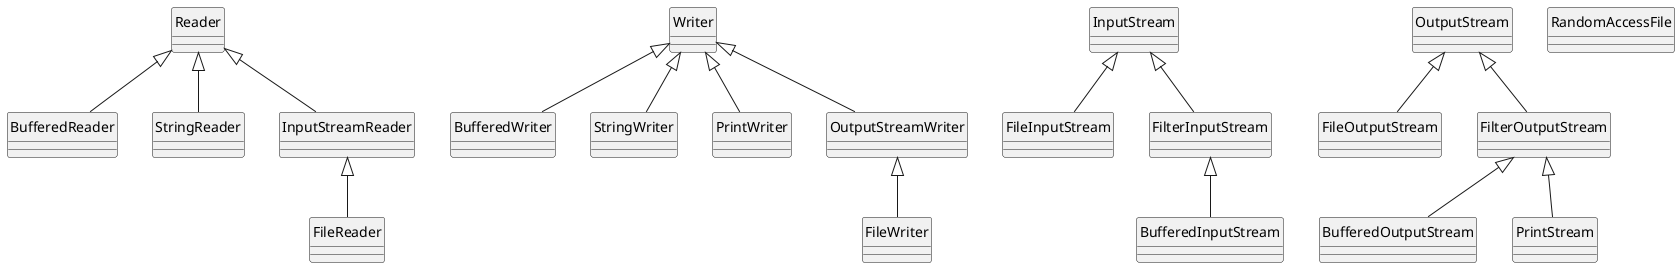 @startuml
skinparam classAttributeIconSize 0
hide circle

class Reader { }

class BufferedReader extends Reader{ }

class StringReader extends Reader{ }

class InputStreamReader extends Reader { }

class FileReader extends InputStreamReader { }


class Writer { }

class BufferedWriter extends Writer{ }

class StringWriter extends Writer{ }

class PrintWriter extends Writer { }

class OutputStreamWriter extends Writer { }

class FileWriter extends OutputStreamWriter { }


class InputStream { }

class FileInputStream extends InputStream { }

class FilterInputStream extends InputStream { }

class BufferedInputStream extends FilterInputStream { }



class OutputStream { }

class FileOutputStream extends OutputStream { }

class FilterOutputStream extends OutputStream { }

class BufferedOutputStream extends FilterOutputStream { }

class PrintStream extends FilterOutputStream { }


class RandomAccessFile { }

@enduml

